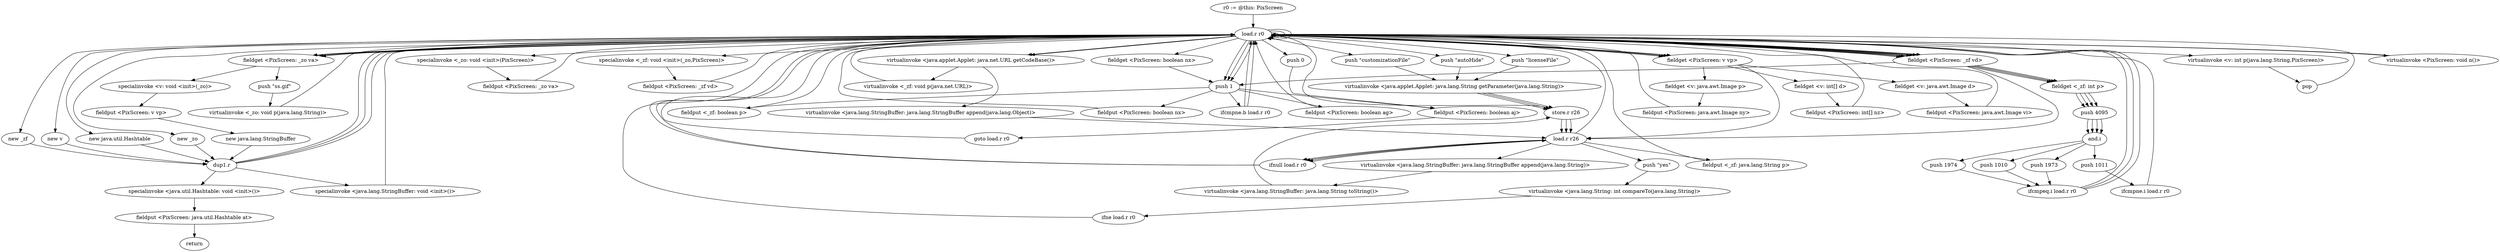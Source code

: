 digraph "" {
    "r0 := @this: PixScreen"
    "load.r r0"
    "r0 := @this: PixScreen"->"load.r r0";
    "new _zo"
    "load.r r0"->"new _zo";
    "dup1.r"
    "new _zo"->"dup1.r";
    "dup1.r"->"load.r r0";
    "specialinvoke <_zo: void <init>(PixScreen)>"
    "load.r r0"->"specialinvoke <_zo: void <init>(PixScreen)>";
    "fieldput <PixScreen: _zo va>"
    "specialinvoke <_zo: void <init>(PixScreen)>"->"fieldput <PixScreen: _zo va>";
    "fieldput <PixScreen: _zo va>"->"load.r r0";
    "new _zf"
    "load.r r0"->"new _zf";
    "new _zf"->"dup1.r";
    "dup1.r"->"load.r r0";
    "fieldget <PixScreen: _zo va>"
    "load.r r0"->"fieldget <PixScreen: _zo va>";
    "fieldget <PixScreen: _zo va>"->"load.r r0";
    "specialinvoke <_zf: void <init>(_zo,PixScreen)>"
    "load.r r0"->"specialinvoke <_zf: void <init>(_zo,PixScreen)>";
    "fieldput <PixScreen: _zf vd>"
    "specialinvoke <_zf: void <init>(_zo,PixScreen)>"->"fieldput <PixScreen: _zf vd>";
    "fieldput <PixScreen: _zf vd>"->"load.r r0";
    "load.r r0"->"fieldget <PixScreen: _zo va>";
    "push \"ss.gif\""
    "fieldget <PixScreen: _zo va>"->"push \"ss.gif\"";
    "virtualinvoke <_zo: void p(java.lang.String)>"
    "push \"ss.gif\""->"virtualinvoke <_zo: void p(java.lang.String)>";
    "virtualinvoke <_zo: void p(java.lang.String)>"->"load.r r0";
    "push \"licenseFile\""
    "load.r r0"->"push \"licenseFile\"";
    "virtualinvoke <java.applet.Applet: java.lang.String getParameter(java.lang.String)>"
    "push \"licenseFile\""->"virtualinvoke <java.applet.Applet: java.lang.String getParameter(java.lang.String)>";
    "store.r r26"
    "virtualinvoke <java.applet.Applet: java.lang.String getParameter(java.lang.String)>"->"store.r r26";
    "load.r r26"
    "store.r r26"->"load.r r26";
    "ifnull load.r r0"
    "load.r r26"->"ifnull load.r r0";
    "ifnull load.r r0"->"load.r r0";
    "fieldget <PixScreen: _zf vd>"
    "load.r r0"->"fieldget <PixScreen: _zf vd>";
    "push 1"
    "fieldget <PixScreen: _zf vd>"->"push 1";
    "fieldput <_zf: boolean p>"
    "push 1"->"fieldput <_zf: boolean p>";
    "fieldput <_zf: boolean p>"->"load.r r0";
    "load.r r0"->"fieldget <PixScreen: _zf vd>";
    "fieldget <PixScreen: _zf vd>"->"load.r r26";
    "fieldput <_zf: java.lang.String p>"
    "load.r r26"->"fieldput <_zf: java.lang.String p>";
    "fieldput <_zf: java.lang.String p>"->"load.r r0";
    "load.r r0"->"fieldget <PixScreen: _zf vd>";
    "fieldget <PixScreen: _zf vd>"->"load.r r0";
    "virtualinvoke <java.applet.Applet: java.net.URL getCodeBase()>"
    "load.r r0"->"virtualinvoke <java.applet.Applet: java.net.URL getCodeBase()>";
    "virtualinvoke <_zf: void p(java.net.URL)>"
    "virtualinvoke <java.applet.Applet: java.net.URL getCodeBase()>"->"virtualinvoke <_zf: void p(java.net.URL)>";
    "virtualinvoke <_zf: void p(java.net.URL)>"->"load.r r0";
    "push \"customizationFile\""
    "load.r r0"->"push \"customizationFile\"";
    "push \"customizationFile\""->"virtualinvoke <java.applet.Applet: java.lang.String getParameter(java.lang.String)>";
    "virtualinvoke <java.applet.Applet: java.lang.String getParameter(java.lang.String)>"->"store.r r26";
    "store.r r26"->"load.r r26";
    "load.r r26"->"ifnull load.r r0";
    "ifnull load.r r0"->"load.r r0";
    "load.r r0"->"push 1";
    "fieldput <PixScreen: boolean nx>"
    "push 1"->"fieldput <PixScreen: boolean nx>";
    "fieldput <PixScreen: boolean nx>"->"load.r r0";
    "new v"
    "load.r r0"->"new v";
    "new v"->"dup1.r";
    "dup1.r"->"load.r r0";
    "load.r r0"->"fieldget <PixScreen: _zo va>";
    "specialinvoke <v: void <init>(_zo)>"
    "fieldget <PixScreen: _zo va>"->"specialinvoke <v: void <init>(_zo)>";
    "fieldput <PixScreen: v vp>"
    "specialinvoke <v: void <init>(_zo)>"->"fieldput <PixScreen: v vp>";
    "new java.lang.StringBuffer"
    "fieldput <PixScreen: v vp>"->"new java.lang.StringBuffer";
    "new java.lang.StringBuffer"->"dup1.r";
    "specialinvoke <java.lang.StringBuffer: void <init>()>"
    "dup1.r"->"specialinvoke <java.lang.StringBuffer: void <init>()>";
    "specialinvoke <java.lang.StringBuffer: void <init>()>"->"load.r r0";
    "load.r r0"->"virtualinvoke <java.applet.Applet: java.net.URL getCodeBase()>";
    "virtualinvoke <java.lang.StringBuffer: java.lang.StringBuffer append(java.lang.Object)>"
    "virtualinvoke <java.applet.Applet: java.net.URL getCodeBase()>"->"virtualinvoke <java.lang.StringBuffer: java.lang.StringBuffer append(java.lang.Object)>";
    "virtualinvoke <java.lang.StringBuffer: java.lang.StringBuffer append(java.lang.Object)>"->"load.r r26";
    "virtualinvoke <java.lang.StringBuffer: java.lang.StringBuffer append(java.lang.String)>"
    "load.r r26"->"virtualinvoke <java.lang.StringBuffer: java.lang.StringBuffer append(java.lang.String)>";
    "virtualinvoke <java.lang.StringBuffer: java.lang.String toString()>"
    "virtualinvoke <java.lang.StringBuffer: java.lang.StringBuffer append(java.lang.String)>"->"virtualinvoke <java.lang.StringBuffer: java.lang.String toString()>";
    "virtualinvoke <java.lang.StringBuffer: java.lang.String toString()>"->"store.r r26";
    "store.r r26"->"load.r r0";
    "fieldget <PixScreen: v vp>"
    "load.r r0"->"fieldget <PixScreen: v vp>";
    "fieldget <PixScreen: v vp>"->"load.r r26";
    "load.r r26"->"load.r r0";
    "virtualinvoke <v: int p(java.lang.String,PixScreen)>"
    "load.r r0"->"virtualinvoke <v: int p(java.lang.String,PixScreen)>";
    "pop"
    "virtualinvoke <v: int p(java.lang.String,PixScreen)>"->"pop";
    "pop"->"load.r r0";
    "load.r r0"->"load.r r0";
    "load.r r0"->"fieldget <PixScreen: v vp>";
    "fieldget <v: java.awt.Image p>"
    "fieldget <PixScreen: v vp>"->"fieldget <v: java.awt.Image p>";
    "fieldput <PixScreen: java.awt.Image ny>"
    "fieldget <v: java.awt.Image p>"->"fieldput <PixScreen: java.awt.Image ny>";
    "fieldput <PixScreen: java.awt.Image ny>"->"load.r r0";
    "load.r r0"->"load.r r0";
    "load.r r0"->"fieldget <PixScreen: v vp>";
    "fieldget <v: int[] d>"
    "fieldget <PixScreen: v vp>"->"fieldget <v: int[] d>";
    "fieldput <PixScreen: int[] nz>"
    "fieldget <v: int[] d>"->"fieldput <PixScreen: int[] nz>";
    "fieldput <PixScreen: int[] nz>"->"load.r r0";
    "load.r r0"->"load.r r0";
    "load.r r0"->"fieldget <PixScreen: v vp>";
    "fieldget <v: java.awt.Image d>"
    "fieldget <PixScreen: v vp>"->"fieldget <v: java.awt.Image d>";
    "fieldput <PixScreen: java.awt.Image vi>"
    "fieldget <v: java.awt.Image d>"->"fieldput <PixScreen: java.awt.Image vi>";
    "fieldput <PixScreen: java.awt.Image vi>"->"load.r r0";
    "load.r r0"->"fieldget <PixScreen: _zf vd>";
    "fieldget <_zf: int p>"
    "fieldget <PixScreen: _zf vd>"->"fieldget <_zf: int p>";
    "push 4095"
    "fieldget <_zf: int p>"->"push 4095";
    "and.i"
    "push 4095"->"and.i";
    "push 1973"
    "and.i"->"push 1973";
    "ifcmpeq.i load.r r0"
    "push 1973"->"ifcmpeq.i load.r r0";
    "ifcmpeq.i load.r r0"->"load.r r0";
    "load.r r0"->"fieldget <PixScreen: _zf vd>";
    "fieldget <PixScreen: _zf vd>"->"fieldget <_zf: int p>";
    "fieldget <_zf: int p>"->"push 4095";
    "push 4095"->"and.i";
    "push 1974"
    "and.i"->"push 1974";
    "push 1974"->"ifcmpeq.i load.r r0";
    "ifcmpeq.i load.r r0"->"load.r r0";
    "load.r r0"->"fieldget <PixScreen: _zf vd>";
    "fieldget <PixScreen: _zf vd>"->"fieldget <_zf: int p>";
    "fieldget <_zf: int p>"->"push 4095";
    "push 4095"->"and.i";
    "push 1010"
    "and.i"->"push 1010";
    "push 1010"->"ifcmpeq.i load.r r0";
    "ifcmpeq.i load.r r0"->"load.r r0";
    "load.r r0"->"fieldget <PixScreen: _zf vd>";
    "fieldget <PixScreen: _zf vd>"->"fieldget <_zf: int p>";
    "fieldget <_zf: int p>"->"push 4095";
    "push 4095"->"and.i";
    "push 1011"
    "and.i"->"push 1011";
    "ifcmpne.i load.r r0"
    "push 1011"->"ifcmpne.i load.r r0";
    "ifcmpne.i load.r r0"->"load.r r0";
    "fieldget <PixScreen: boolean nx>"
    "load.r r0"->"fieldget <PixScreen: boolean nx>";
    "fieldget <PixScreen: boolean nx>"->"push 1";
    "ifcmpne.b load.r r0"
    "push 1"->"ifcmpne.b load.r r0";
    "ifcmpne.b load.r r0"->"load.r r0";
    "load.r r0"->"push 1";
    "fieldput <PixScreen: boolean aj>"
    "push 1"->"fieldput <PixScreen: boolean aj>";
    "goto load.r r0"
    "fieldput <PixScreen: boolean aj>"->"goto load.r r0";
    "goto load.r r0"->"load.r r0";
    "push \"autoHide\""
    "load.r r0"->"push \"autoHide\"";
    "push \"autoHide\""->"virtualinvoke <java.applet.Applet: java.lang.String getParameter(java.lang.String)>";
    "virtualinvoke <java.applet.Applet: java.lang.String getParameter(java.lang.String)>"->"store.r r26";
    "store.r r26"->"load.r r26";
    "load.r r26"->"ifnull load.r r0";
    "ifnull load.r r0"->"load.r r26";
    "push \"yes\""
    "load.r r26"->"push \"yes\"";
    "virtualinvoke <java.lang.String: int compareTo(java.lang.String)>"
    "push \"yes\""->"virtualinvoke <java.lang.String: int compareTo(java.lang.String)>";
    "ifne load.r r0"
    "virtualinvoke <java.lang.String: int compareTo(java.lang.String)>"->"ifne load.r r0";
    "ifne load.r r0"->"load.r r0";
    "load.r r0"->"push 1";
    "fieldput <PixScreen: boolean ag>"
    "push 1"->"fieldput <PixScreen: boolean ag>";
    "fieldput <PixScreen: boolean ag>"->"load.r r0";
    "virtualinvoke <PixScreen: void n()>"
    "load.r r0"->"virtualinvoke <PixScreen: void n()>";
    "virtualinvoke <PixScreen: void n()>"->"load.r r0";
    "new java.util.Hashtable"
    "load.r r0"->"new java.util.Hashtable";
    "new java.util.Hashtable"->"dup1.r";
    "specialinvoke <java.util.Hashtable: void <init>()>"
    "dup1.r"->"specialinvoke <java.util.Hashtable: void <init>()>";
    "fieldput <PixScreen: java.util.Hashtable at>"
    "specialinvoke <java.util.Hashtable: void <init>()>"->"fieldput <PixScreen: java.util.Hashtable at>";
    "return"
    "fieldput <PixScreen: java.util.Hashtable at>"->"return";
    "ifcmpne.b load.r r0"->"load.r r0";
    "push 0"
    "load.r r0"->"push 0";
    "push 0"->"fieldput <PixScreen: boolean aj>";
}
